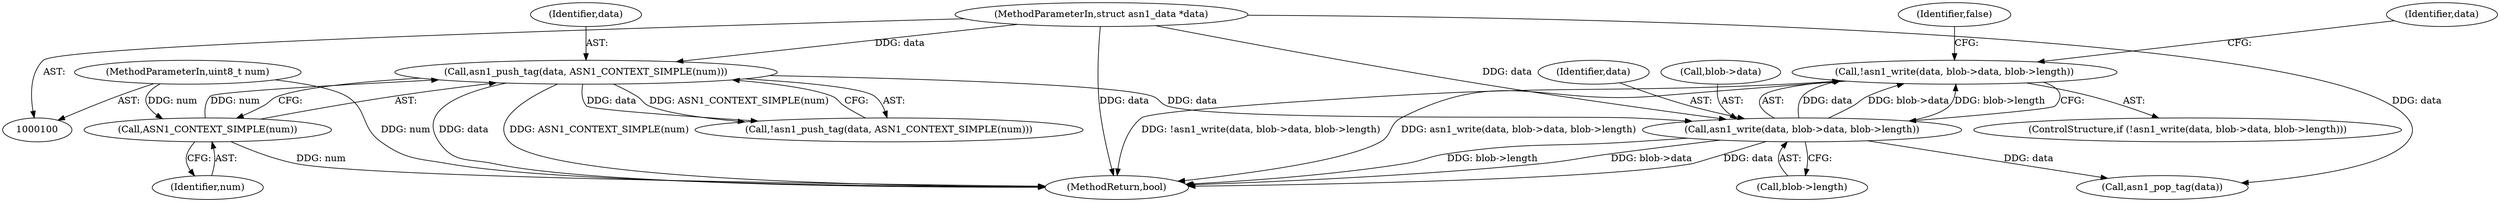 digraph "0_samba_9d989c9dd7a5b92d0c5d65287935471b83b6e884_3@API" {
"1000114" [label="(Call,!asn1_write(data, blob->data, blob->length))"];
"1000115" [label="(Call,asn1_write(data, blob->data, blob->length))"];
"1000107" [label="(Call,asn1_push_tag(data, ASN1_CONTEXT_SIMPLE(num)))"];
"1000101" [label="(MethodParameterIn,struct asn1_data *data)"];
"1000109" [label="(Call,ASN1_CONTEXT_SIMPLE(num))"];
"1000102" [label="(MethodParameterIn,uint8_t num)"];
"1000102" [label="(MethodParameterIn,uint8_t num)"];
"1000113" [label="(ControlStructure,if (!asn1_write(data, blob->data, blob->length)))"];
"1000116" [label="(Identifier,data)"];
"1000109" [label="(Call,ASN1_CONTEXT_SIMPLE(num))"];
"1000124" [label="(Identifier,false)"];
"1000117" [label="(Call,blob->data)"];
"1000115" [label="(Call,asn1_write(data, blob->data, blob->length))"];
"1000107" [label="(Call,asn1_push_tag(data, ASN1_CONTEXT_SIMPLE(num)))"];
"1000114" [label="(Call,!asn1_write(data, blob->data, blob->length))"];
"1000128" [label="(MethodReturn,bool)"];
"1000106" [label="(Call,!asn1_push_tag(data, ASN1_CONTEXT_SIMPLE(num)))"];
"1000120" [label="(Call,blob->length)"];
"1000110" [label="(Identifier,num)"];
"1000101" [label="(MethodParameterIn,struct asn1_data *data)"];
"1000108" [label="(Identifier,data)"];
"1000127" [label="(Identifier,data)"];
"1000126" [label="(Call,asn1_pop_tag(data))"];
"1000114" -> "1000113"  [label="AST: "];
"1000114" -> "1000115"  [label="CFG: "];
"1000115" -> "1000114"  [label="AST: "];
"1000124" -> "1000114"  [label="CFG: "];
"1000127" -> "1000114"  [label="CFG: "];
"1000114" -> "1000128"  [label="DDG: !asn1_write(data, blob->data, blob->length)"];
"1000114" -> "1000128"  [label="DDG: asn1_write(data, blob->data, blob->length)"];
"1000115" -> "1000114"  [label="DDG: data"];
"1000115" -> "1000114"  [label="DDG: blob->data"];
"1000115" -> "1000114"  [label="DDG: blob->length"];
"1000115" -> "1000120"  [label="CFG: "];
"1000116" -> "1000115"  [label="AST: "];
"1000117" -> "1000115"  [label="AST: "];
"1000120" -> "1000115"  [label="AST: "];
"1000115" -> "1000128"  [label="DDG: blob->data"];
"1000115" -> "1000128"  [label="DDG: data"];
"1000115" -> "1000128"  [label="DDG: blob->length"];
"1000107" -> "1000115"  [label="DDG: data"];
"1000101" -> "1000115"  [label="DDG: data"];
"1000115" -> "1000126"  [label="DDG: data"];
"1000107" -> "1000106"  [label="AST: "];
"1000107" -> "1000109"  [label="CFG: "];
"1000108" -> "1000107"  [label="AST: "];
"1000109" -> "1000107"  [label="AST: "];
"1000106" -> "1000107"  [label="CFG: "];
"1000107" -> "1000128"  [label="DDG: data"];
"1000107" -> "1000128"  [label="DDG: ASN1_CONTEXT_SIMPLE(num)"];
"1000107" -> "1000106"  [label="DDG: data"];
"1000107" -> "1000106"  [label="DDG: ASN1_CONTEXT_SIMPLE(num)"];
"1000101" -> "1000107"  [label="DDG: data"];
"1000109" -> "1000107"  [label="DDG: num"];
"1000101" -> "1000100"  [label="AST: "];
"1000101" -> "1000128"  [label="DDG: data"];
"1000101" -> "1000126"  [label="DDG: data"];
"1000109" -> "1000110"  [label="CFG: "];
"1000110" -> "1000109"  [label="AST: "];
"1000109" -> "1000128"  [label="DDG: num"];
"1000102" -> "1000109"  [label="DDG: num"];
"1000102" -> "1000100"  [label="AST: "];
"1000102" -> "1000128"  [label="DDG: num"];
}

